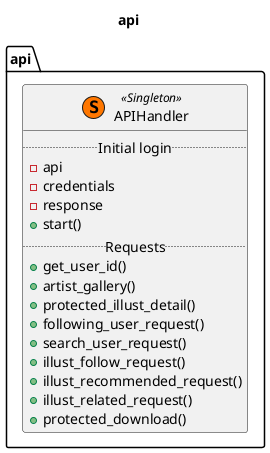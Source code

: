 @startuml

title api

class api.APIHandler << (S,#FF7700) Singleton >> {
    ..Initial login..
    - api
    - credentials
    - response
    +start()
    ..Requests..
    +get_user_id()
    +artist_gallery()
    +protected_illust_detail()
    +following_user_request()
    +search_user_request()
    +illust_follow_request()
    +illust_recommended_request()
    +illust_related_request()
    +protected_download()
}

@enduml

